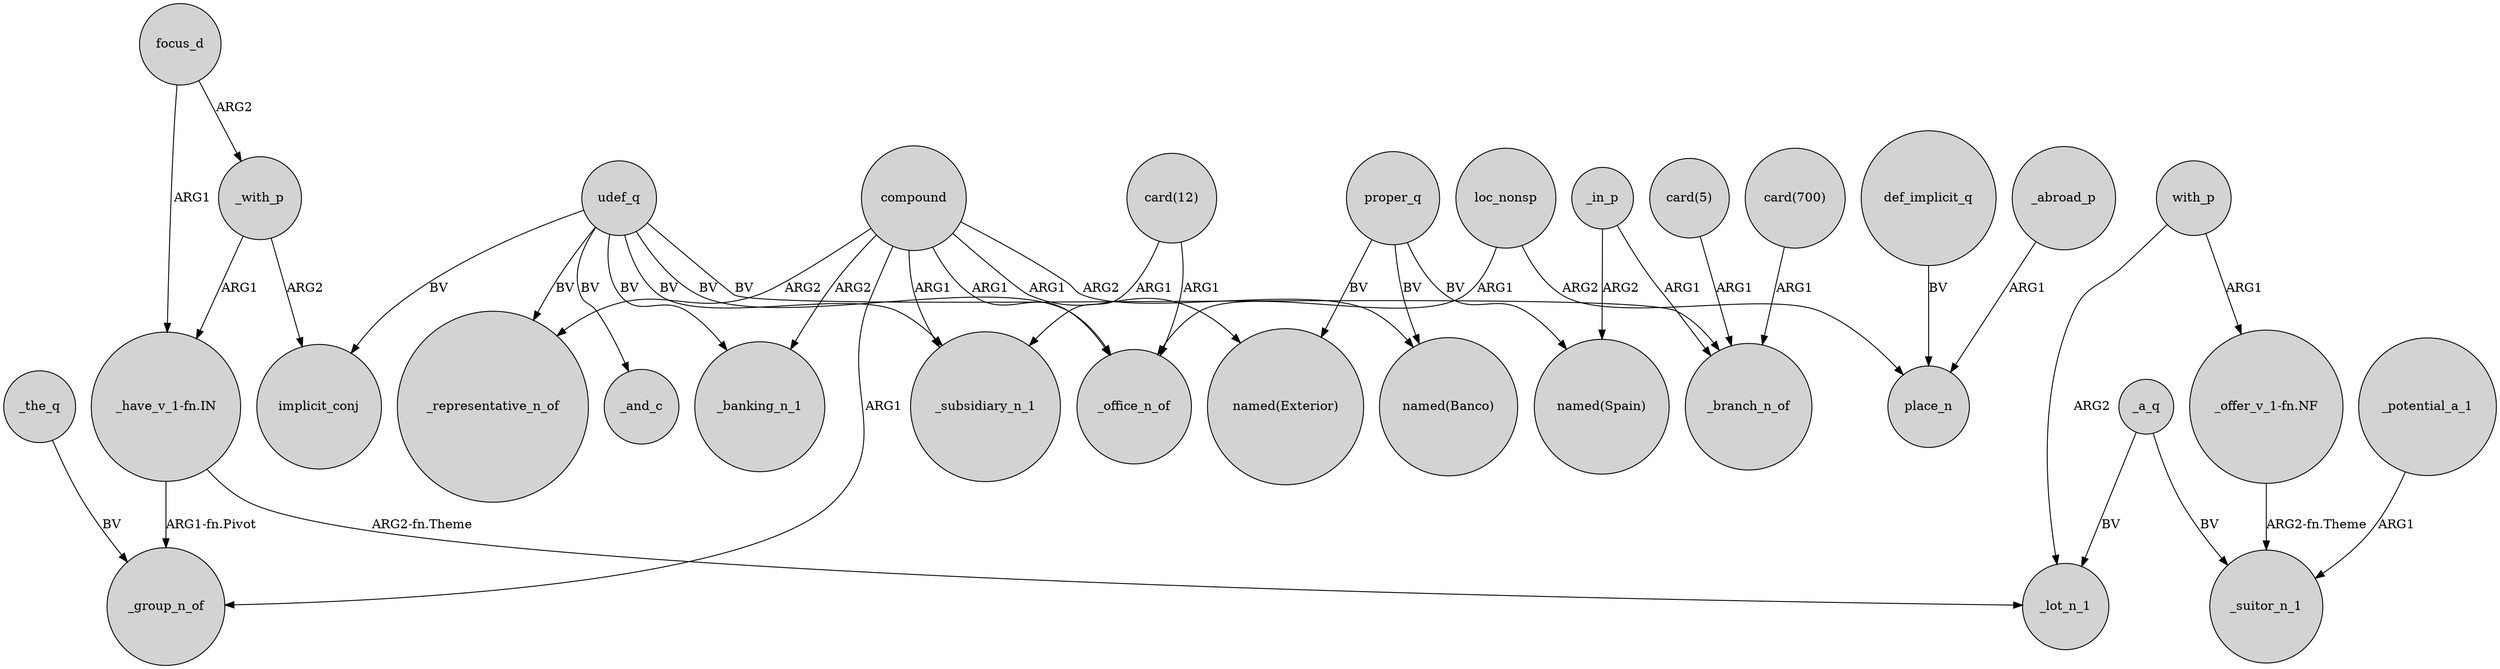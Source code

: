 digraph {
	node [shape=circle style=filled]
	focus_d -> "_have_v_1-fn.IN" [label=ARG1]
	udef_q -> _office_n_of [label=BV]
	"_offer_v_1-fn.NF" -> _suitor_n_1 [label="ARG2-fn.Theme"]
	udef_q -> _branch_n_of [label=BV]
	_in_p -> "named(Spain)" [label=ARG2]
	_in_p -> _branch_n_of [label=ARG1]
	with_p -> "_offer_v_1-fn.NF" [label=ARG1]
	proper_q -> "named(Banco)" [label=BV]
	_with_p -> "_have_v_1-fn.IN" [label=ARG1]
	compound -> _office_n_of [label=ARG1]
	focus_d -> _with_p [label=ARG2]
	loc_nonsp -> _office_n_of [label=ARG1]
	compound -> _banking_n_1 [label=ARG2]
	def_implicit_q -> place_n [label=BV]
	"card(12)" -> _subsidiary_n_1 [label=ARG1]
	udef_q -> _representative_n_of [label=BV]
	_the_q -> _group_n_of [label=BV]
	compound -> "named(Banco)" [label=ARG2]
	udef_q -> implicit_conj [label=BV]
	udef_q -> _subsidiary_n_1 [label=BV]
	_potential_a_1 -> _suitor_n_1 [label=ARG1]
	compound -> "named(Exterior)" [label=ARG1]
	with_p -> _lot_n_1 [label=ARG2]
	"_have_v_1-fn.IN" -> _group_n_of [label="ARG1-fn.Pivot"]
	_a_q -> _suitor_n_1 [label=BV]
	"card(12)" -> _office_n_of [label=ARG1]
	compound -> _subsidiary_n_1 [label=ARG1]
	"card(5)" -> _branch_n_of [label=ARG1]
	proper_q -> "named(Exterior)" [label=BV]
	_with_p -> implicit_conj [label=ARG2]
	"_have_v_1-fn.IN" -> _lot_n_1 [label="ARG2-fn.Theme"]
	loc_nonsp -> place_n [label=ARG2]
	proper_q -> "named(Spain)" [label=BV]
	_a_q -> _lot_n_1 [label=BV]
	compound -> _representative_n_of [label=ARG2]
	udef_q -> _banking_n_1 [label=BV]
	udef_q -> _and_c [label=BV]
	_abroad_p -> place_n [label=ARG1]
	compound -> _group_n_of [label=ARG1]
	"card(700)" -> _branch_n_of [label=ARG1]
}
